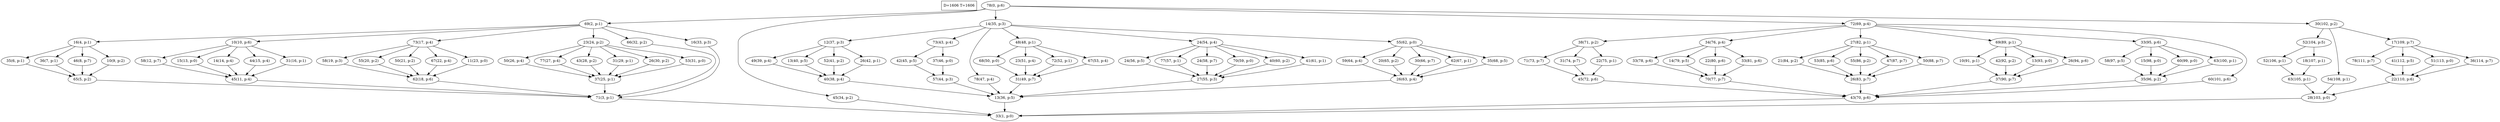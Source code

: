 digraph Task {
i [shape=box, label="D=1606 T=1606"]; 
0 [label="78(0, p:6)"];
1 [label="33(1, p:0)"];
2 [label="69(2, p:1)"];
3 [label="71(3, p:1)"];
4 [label="16(4, p:1)"];
5 [label="65(5, p:2)"];
6 [label="35(6, p:1)"];
7 [label="36(7, p:1)"];
8 [label="46(8, p:7)"];
9 [label="10(9, p:2)"];
10 [label="10(10, p:6)"];
11 [label="45(11, p:4)"];
12 [label="58(12, p:7)"];
13 [label="15(13, p:0)"];
14 [label="14(14, p:4)"];
15 [label="44(15, p:4)"];
16 [label="31(16, p:1)"];
17 [label="73(17, p:4)"];
18 [label="62(18, p:6)"];
19 [label="58(19, p:3)"];
20 [label="55(20, p:2)"];
21 [label="50(21, p:2)"];
22 [label="67(22, p:4)"];
23 [label="11(23, p:0)"];
24 [label="23(24, p:2)"];
25 [label="37(25, p:1)"];
26 [label="50(26, p:4)"];
27 [label="77(27, p:4)"];
28 [label="43(28, p:2)"];
29 [label="31(29, p:1)"];
30 [label="26(30, p:2)"];
31 [label="53(31, p:0)"];
32 [label="66(32, p:2)"];
33 [label="16(33, p:3)"];
34 [label="45(34, p:2)"];
35 [label="14(35, p:3)"];
36 [label="13(36, p:5)"];
37 [label="12(37, p:3)"];
38 [label="40(38, p:4)"];
39 [label="49(39, p:4)"];
40 [label="13(40, p:5)"];
41 [label="52(41, p:2)"];
42 [label="26(42, p:1)"];
43 [label="73(43, p:4)"];
44 [label="57(44, p:3)"];
45 [label="42(45, p:5)"];
46 [label="37(46, p:0)"];
47 [label="78(47, p:4)"];
48 [label="48(48, p:1)"];
49 [label="31(49, p:7)"];
50 [label="68(50, p:0)"];
51 [label="23(51, p:4)"];
52 [label="72(52, p:1)"];
53 [label="67(53, p:4)"];
54 [label="24(54, p:4)"];
55 [label="27(55, p:3)"];
56 [label="24(56, p:5)"];
57 [label="77(57, p:1)"];
58 [label="24(58, p:7)"];
59 [label="70(59, p:0)"];
60 [label="40(60, p:2)"];
61 [label="41(61, p:1)"];
62 [label="55(62, p:0)"];
63 [label="26(63, p:4)"];
64 [label="59(64, p:4)"];
65 [label="20(65, p:2)"];
66 [label="30(66, p:7)"];
67 [label="62(67, p:1)"];
68 [label="35(68, p:5)"];
69 [label="72(69, p:4)"];
70 [label="43(70, p:6)"];
71 [label="38(71, p:2)"];
72 [label="45(72, p:6)"];
73 [label="71(73, p:7)"];
74 [label="31(74, p:7)"];
75 [label="22(75, p:1)"];
76 [label="34(76, p:4)"];
77 [label="70(77, p:7)"];
78 [label="33(78, p:6)"];
79 [label="14(79, p:5)"];
80 [label="22(80, p:6)"];
81 [label="33(81, p:6)"];
82 [label="27(82, p:1)"];
83 [label="26(83, p:7)"];
84 [label="21(84, p:2)"];
85 [label="53(85, p:6)"];
86 [label="55(86, p:2)"];
87 [label="47(87, p:7)"];
88 [label="50(88, p:7)"];
89 [label="69(89, p:1)"];
90 [label="37(90, p:7)"];
91 [label="10(91, p:1)"];
92 [label="42(92, p:2)"];
93 [label="13(93, p:0)"];
94 [label="26(94, p:6)"];
95 [label="33(95, p:6)"];
96 [label="35(96, p:2)"];
97 [label="58(97, p:5)"];
98 [label="15(98, p:0)"];
99 [label="60(99, p:0)"];
100 [label="63(100, p:1)"];
101 [label="60(101, p:6)"];
102 [label="30(102, p:2)"];
103 [label="28(103, p:0)"];
104 [label="52(104, p:5)"];
105 [label="63(105, p:1)"];
106 [label="52(106, p:1)"];
107 [label="18(107, p:1)"];
108 [label="54(108, p:1)"];
109 [label="17(109, p:7)"];
110 [label="22(110, p:6)"];
111 [label="78(111, p:7)"];
112 [label="41(112, p:5)"];
113 [label="51(113, p:0)"];
114 [label="36(114, p:7)"];
0 -> 2;
0 -> 34;
0 -> 35;
0 -> 69;
0 -> 102;
2 -> 4;
2 -> 10;
2 -> 17;
2 -> 24;
2 -> 32;
2 -> 33;
3 -> 1;
4 -> 6;
4 -> 7;
4 -> 8;
4 -> 9;
5 -> 3;
6 -> 5;
7 -> 5;
8 -> 5;
9 -> 5;
10 -> 12;
10 -> 13;
10 -> 14;
10 -> 15;
10 -> 16;
11 -> 3;
12 -> 11;
13 -> 11;
14 -> 11;
15 -> 11;
16 -> 11;
17 -> 19;
17 -> 20;
17 -> 21;
17 -> 22;
17 -> 23;
18 -> 3;
19 -> 18;
20 -> 18;
21 -> 18;
22 -> 18;
23 -> 18;
24 -> 26;
24 -> 27;
24 -> 28;
24 -> 29;
24 -> 30;
24 -> 31;
25 -> 3;
26 -> 25;
27 -> 25;
28 -> 25;
29 -> 25;
30 -> 25;
31 -> 25;
32 -> 3;
33 -> 3;
34 -> 1;
35 -> 37;
35 -> 43;
35 -> 47;
35 -> 48;
35 -> 54;
35 -> 62;
36 -> 1;
37 -> 39;
37 -> 40;
37 -> 41;
37 -> 42;
38 -> 36;
39 -> 38;
40 -> 38;
41 -> 38;
42 -> 38;
43 -> 45;
43 -> 46;
44 -> 36;
45 -> 44;
46 -> 44;
47 -> 36;
48 -> 50;
48 -> 51;
48 -> 52;
48 -> 53;
49 -> 36;
50 -> 49;
51 -> 49;
52 -> 49;
53 -> 49;
54 -> 56;
54 -> 57;
54 -> 58;
54 -> 59;
54 -> 60;
54 -> 61;
55 -> 36;
56 -> 55;
57 -> 55;
58 -> 55;
59 -> 55;
60 -> 55;
61 -> 55;
62 -> 64;
62 -> 65;
62 -> 66;
62 -> 67;
62 -> 68;
63 -> 36;
64 -> 63;
65 -> 63;
66 -> 63;
67 -> 63;
68 -> 63;
69 -> 71;
69 -> 76;
69 -> 82;
69 -> 89;
69 -> 95;
69 -> 101;
70 -> 1;
71 -> 73;
71 -> 74;
71 -> 75;
72 -> 70;
73 -> 72;
74 -> 72;
75 -> 72;
76 -> 78;
76 -> 79;
76 -> 80;
76 -> 81;
77 -> 70;
78 -> 77;
79 -> 77;
80 -> 77;
81 -> 77;
82 -> 84;
82 -> 85;
82 -> 86;
82 -> 87;
82 -> 88;
83 -> 70;
84 -> 83;
85 -> 83;
86 -> 83;
87 -> 83;
88 -> 83;
89 -> 91;
89 -> 92;
89 -> 93;
89 -> 94;
90 -> 70;
91 -> 90;
92 -> 90;
93 -> 90;
94 -> 90;
95 -> 97;
95 -> 98;
95 -> 99;
95 -> 100;
96 -> 70;
97 -> 96;
98 -> 96;
99 -> 96;
100 -> 96;
101 -> 70;
102 -> 104;
102 -> 108;
102 -> 109;
103 -> 1;
104 -> 106;
104 -> 107;
105 -> 103;
106 -> 105;
107 -> 105;
108 -> 103;
109 -> 111;
109 -> 112;
109 -> 113;
109 -> 114;
110 -> 103;
111 -> 110;
112 -> 110;
113 -> 110;
114 -> 110;
}